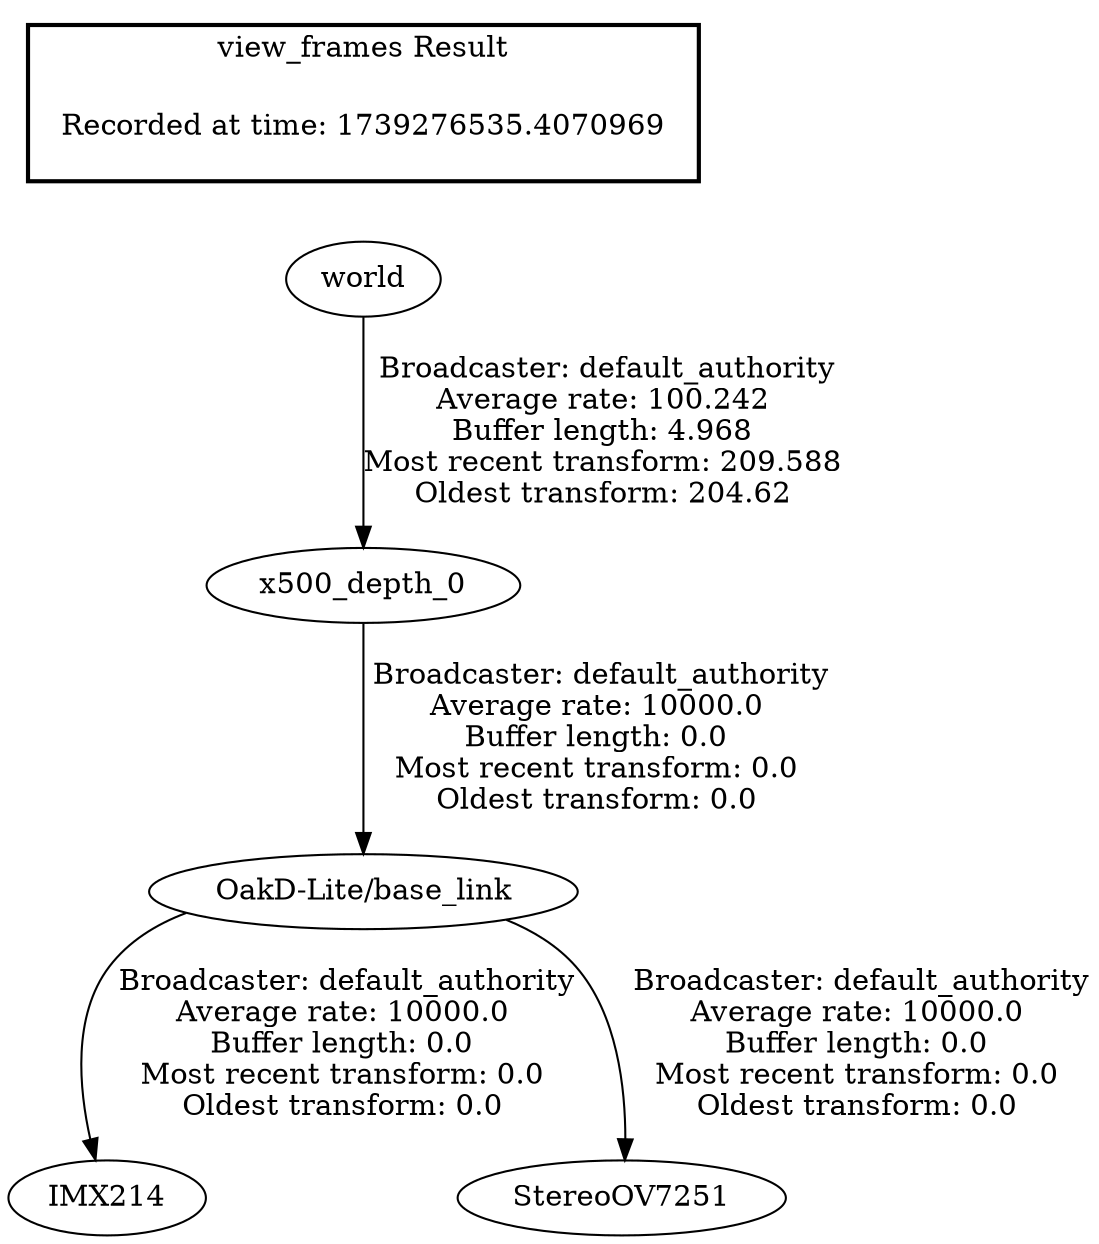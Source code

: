 digraph G {
"world" -> "x500_depth_0"[label=" Broadcaster: default_authority\nAverage rate: 100.242\nBuffer length: 4.968\nMost recent transform: 209.588\nOldest transform: 204.62\n"];
"x500_depth_0" -> "OakD-Lite/base_link"[label=" Broadcaster: default_authority\nAverage rate: 10000.0\nBuffer length: 0.0\nMost recent transform: 0.0\nOldest transform: 0.0\n"];
"OakD-Lite/base_link" -> "IMX214"[label=" Broadcaster: default_authority\nAverage rate: 10000.0\nBuffer length: 0.0\nMost recent transform: 0.0\nOldest transform: 0.0\n"];
"OakD-Lite/base_link" -> "StereoOV7251"[label=" Broadcaster: default_authority\nAverage rate: 10000.0\nBuffer length: 0.0\nMost recent transform: 0.0\nOldest transform: 0.0\n"];
edge [style=invis];
 subgraph cluster_legend { style=bold; color=black; label ="view_frames Result";
"Recorded at time: 1739276535.4070969"[ shape=plaintext ] ;
}->"world";
}